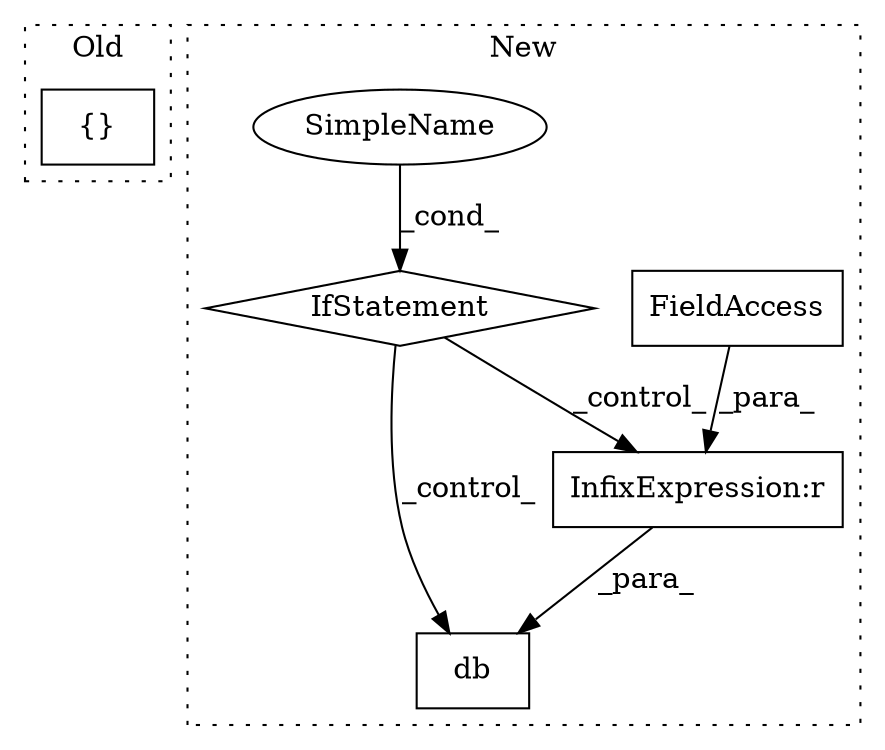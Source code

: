 digraph G {
subgraph cluster0 {
1 [label="{}" a="4" s="12939,12951" l="1,1" shape="box"];
label = "Old";
style="dotted";
}
subgraph cluster1 {
2 [label="db" a="32" s="12285,12321" l="3,1" shape="box"];
3 [label="InfixExpression:r" a="27" s="12297" l="4" shape="box"];
4 [label="FieldAccess" a="22" s="12301" l="20" shape="box"];
5 [label="IfStatement" a="25" s="12052,12061" l="4,2" shape="diamond"];
6 [label="SimpleName" a="42" s="12056" l="5" shape="ellipse"];
label = "New";
style="dotted";
}
3 -> 2 [label="_para_"];
4 -> 3 [label="_para_"];
5 -> 3 [label="_control_"];
5 -> 2 [label="_control_"];
6 -> 5 [label="_cond_"];
}